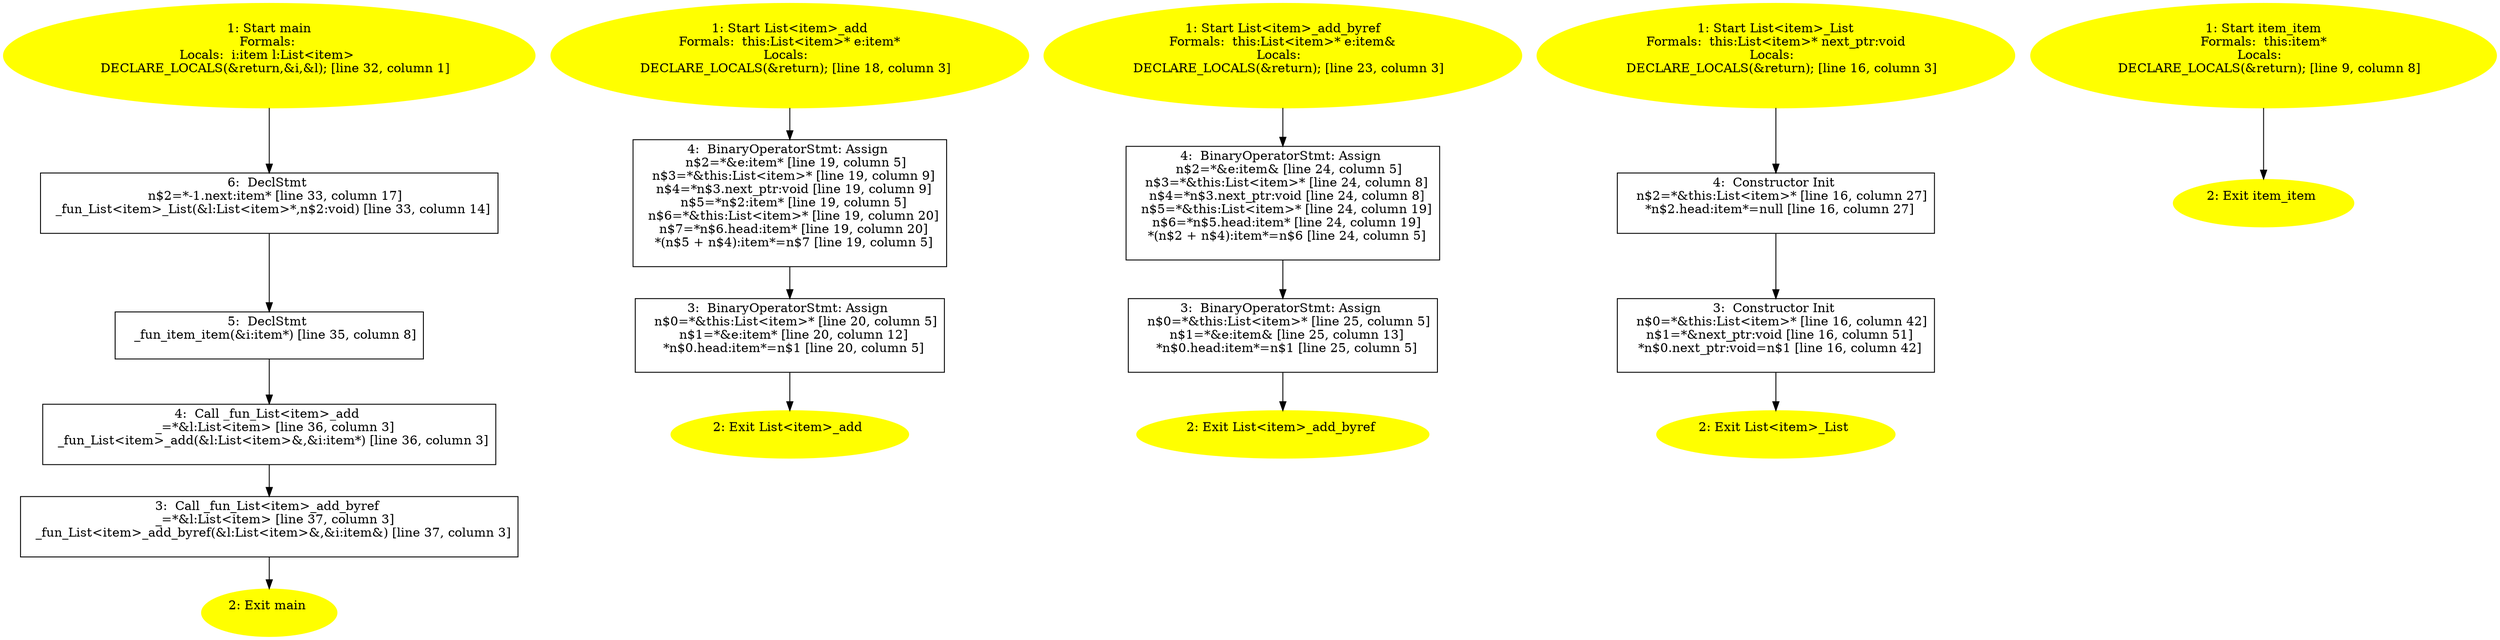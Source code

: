 /* @generated */
digraph cfg {
"main.fad58de7366495db4650cfefac2fcd61_1" [label="1: Start main\nFormals: \nLocals:  i:item l:List<item> \n   DECLARE_LOCALS(&return,&i,&l); [line 32, column 1]\n " color=yellow style=filled]
	

	 "main.fad58de7366495db4650cfefac2fcd61_1" -> "main.fad58de7366495db4650cfefac2fcd61_6" ;
"main.fad58de7366495db4650cfefac2fcd61_2" [label="2: Exit main \n  " color=yellow style=filled]
	

"main.fad58de7366495db4650cfefac2fcd61_3" [label="3:  Call _fun_List<item>_add_byref \n   _=*&l:List<item> [line 37, column 3]\n  _fun_List<item>_add_byref(&l:List<item>&,&i:item&) [line 37, column 3]\n " shape="box"]
	

	 "main.fad58de7366495db4650cfefac2fcd61_3" -> "main.fad58de7366495db4650cfefac2fcd61_2" ;
"main.fad58de7366495db4650cfefac2fcd61_4" [label="4:  Call _fun_List<item>_add \n   _=*&l:List<item> [line 36, column 3]\n  _fun_List<item>_add(&l:List<item>&,&i:item*) [line 36, column 3]\n " shape="box"]
	

	 "main.fad58de7366495db4650cfefac2fcd61_4" -> "main.fad58de7366495db4650cfefac2fcd61_3" ;
"main.fad58de7366495db4650cfefac2fcd61_5" [label="5:  DeclStmt \n   _fun_item_item(&i:item*) [line 35, column 8]\n " shape="box"]
	

	 "main.fad58de7366495db4650cfefac2fcd61_5" -> "main.fad58de7366495db4650cfefac2fcd61_4" ;
"main.fad58de7366495db4650cfefac2fcd61_6" [label="6:  DeclStmt \n   n$2=*-1.next:item* [line 33, column 17]\n  _fun_List<item>_List(&l:List<item>*,n$2:void) [line 33, column 14]\n " shape="box"]
	

	 "main.fad58de7366495db4650cfefac2fcd61_6" -> "main.fad58de7366495db4650cfefac2fcd61_5" ;
"add#List<item>#(8886422348332570962).d7124ab68ff2274165f87f96f8efb745_1" [label="1: Start List<item>_add\nFormals:  this:List<item>* e:item*\nLocals:  \n   DECLARE_LOCALS(&return); [line 18, column 3]\n " color=yellow style=filled]
	

	 "add#List<item>#(8886422348332570962).d7124ab68ff2274165f87f96f8efb745_1" -> "add#List<item>#(8886422348332570962).d7124ab68ff2274165f87f96f8efb745_4" ;
"add#List<item>#(8886422348332570962).d7124ab68ff2274165f87f96f8efb745_2" [label="2: Exit List<item>_add \n  " color=yellow style=filled]
	

"add#List<item>#(8886422348332570962).d7124ab68ff2274165f87f96f8efb745_3" [label="3:  BinaryOperatorStmt: Assign \n   n$0=*&this:List<item>* [line 20, column 5]\n  n$1=*&e:item* [line 20, column 12]\n  *n$0.head:item*=n$1 [line 20, column 5]\n " shape="box"]
	

	 "add#List<item>#(8886422348332570962).d7124ab68ff2274165f87f96f8efb745_3" -> "add#List<item>#(8886422348332570962).d7124ab68ff2274165f87f96f8efb745_2" ;
"add#List<item>#(8886422348332570962).d7124ab68ff2274165f87f96f8efb745_4" [label="4:  BinaryOperatorStmt: Assign \n   n$2=*&e:item* [line 19, column 5]\n  n$3=*&this:List<item>* [line 19, column 9]\n  n$4=*n$3.next_ptr:void [line 19, column 9]\n  n$5=*n$2:item* [line 19, column 5]\n  n$6=*&this:List<item>* [line 19, column 20]\n  n$7=*n$6.head:item* [line 19, column 20]\n  *(n$5 + n$4):item*=n$7 [line 19, column 5]\n " shape="box"]
	

	 "add#List<item>#(8886422348332570962).d7124ab68ff2274165f87f96f8efb745_4" -> "add#List<item>#(8886422348332570962).d7124ab68ff2274165f87f96f8efb745_3" ;
"add_byref#List<item>#(435356425820132485).163c5ed0bcef8861fe1a46383d99ea83_1" [label="1: Start List<item>_add_byref\nFormals:  this:List<item>* e:item&\nLocals:  \n   DECLARE_LOCALS(&return); [line 23, column 3]\n " color=yellow style=filled]
	

	 "add_byref#List<item>#(435356425820132485).163c5ed0bcef8861fe1a46383d99ea83_1" -> "add_byref#List<item>#(435356425820132485).163c5ed0bcef8861fe1a46383d99ea83_4" ;
"add_byref#List<item>#(435356425820132485).163c5ed0bcef8861fe1a46383d99ea83_2" [label="2: Exit List<item>_add_byref \n  " color=yellow style=filled]
	

"add_byref#List<item>#(435356425820132485).163c5ed0bcef8861fe1a46383d99ea83_3" [label="3:  BinaryOperatorStmt: Assign \n   n$0=*&this:List<item>* [line 25, column 5]\n  n$1=*&e:item& [line 25, column 13]\n  *n$0.head:item*=n$1 [line 25, column 5]\n " shape="box"]
	

	 "add_byref#List<item>#(435356425820132485).163c5ed0bcef8861fe1a46383d99ea83_3" -> "add_byref#List<item>#(435356425820132485).163c5ed0bcef8861fe1a46383d99ea83_2" ;
"add_byref#List<item>#(435356425820132485).163c5ed0bcef8861fe1a46383d99ea83_4" [label="4:  BinaryOperatorStmt: Assign \n   n$2=*&e:item& [line 24, column 5]\n  n$3=*&this:List<item>* [line 24, column 8]\n  n$4=*n$3.next_ptr:void [line 24, column 8]\n  n$5=*&this:List<item>* [line 24, column 19]\n  n$6=*n$5.head:item* [line 24, column 19]\n  *(n$2 + n$4):item*=n$6 [line 24, column 5]\n " shape="box"]
	

	 "add_byref#List<item>#(435356425820132485).163c5ed0bcef8861fe1a46383d99ea83_4" -> "add_byref#List<item>#(435356425820132485).163c5ed0bcef8861fe1a46383d99ea83_3" ;
"List#List<item>#{15914538297308632075}.3434f5c53e6f70f530bf6d3beb27430e_1" [label="1: Start List<item>_List\nFormals:  this:List<item>* next_ptr:void\nLocals:  \n   DECLARE_LOCALS(&return); [line 16, column 3]\n " color=yellow style=filled]
	

	 "List#List<item>#{15914538297308632075}.3434f5c53e6f70f530bf6d3beb27430e_1" -> "List#List<item>#{15914538297308632075}.3434f5c53e6f70f530bf6d3beb27430e_4" ;
"List#List<item>#{15914538297308632075}.3434f5c53e6f70f530bf6d3beb27430e_2" [label="2: Exit List<item>_List \n  " color=yellow style=filled]
	

"List#List<item>#{15914538297308632075}.3434f5c53e6f70f530bf6d3beb27430e_3" [label="3:  Constructor Init \n   n$0=*&this:List<item>* [line 16, column 42]\n  n$1=*&next_ptr:void [line 16, column 51]\n  *n$0.next_ptr:void=n$1 [line 16, column 42]\n " shape="box"]
	

	 "List#List<item>#{15914538297308632075}.3434f5c53e6f70f530bf6d3beb27430e_3" -> "List#List<item>#{15914538297308632075}.3434f5c53e6f70f530bf6d3beb27430e_2" ;
"List#List<item>#{15914538297308632075}.3434f5c53e6f70f530bf6d3beb27430e_4" [label="4:  Constructor Init \n   n$2=*&this:List<item>* [line 16, column 27]\n  *n$2.head:item*=null [line 16, column 27]\n " shape="box"]
	

	 "List#List<item>#{15914538297308632075}.3434f5c53e6f70f530bf6d3beb27430e_4" -> "List#List<item>#{15914538297308632075}.3434f5c53e6f70f530bf6d3beb27430e_3" ;
"item#item#{8704603758565933158}.444c1f007931991a5b2dfd25b7b090f5_1" [label="1: Start item_item\nFormals:  this:item*\nLocals:  \n   DECLARE_LOCALS(&return); [line 9, column 8]\n " color=yellow style=filled]
	

	 "item#item#{8704603758565933158}.444c1f007931991a5b2dfd25b7b090f5_1" -> "item#item#{8704603758565933158}.444c1f007931991a5b2dfd25b7b090f5_2" ;
"item#item#{8704603758565933158}.444c1f007931991a5b2dfd25b7b090f5_2" [label="2: Exit item_item \n  " color=yellow style=filled]
	

}
